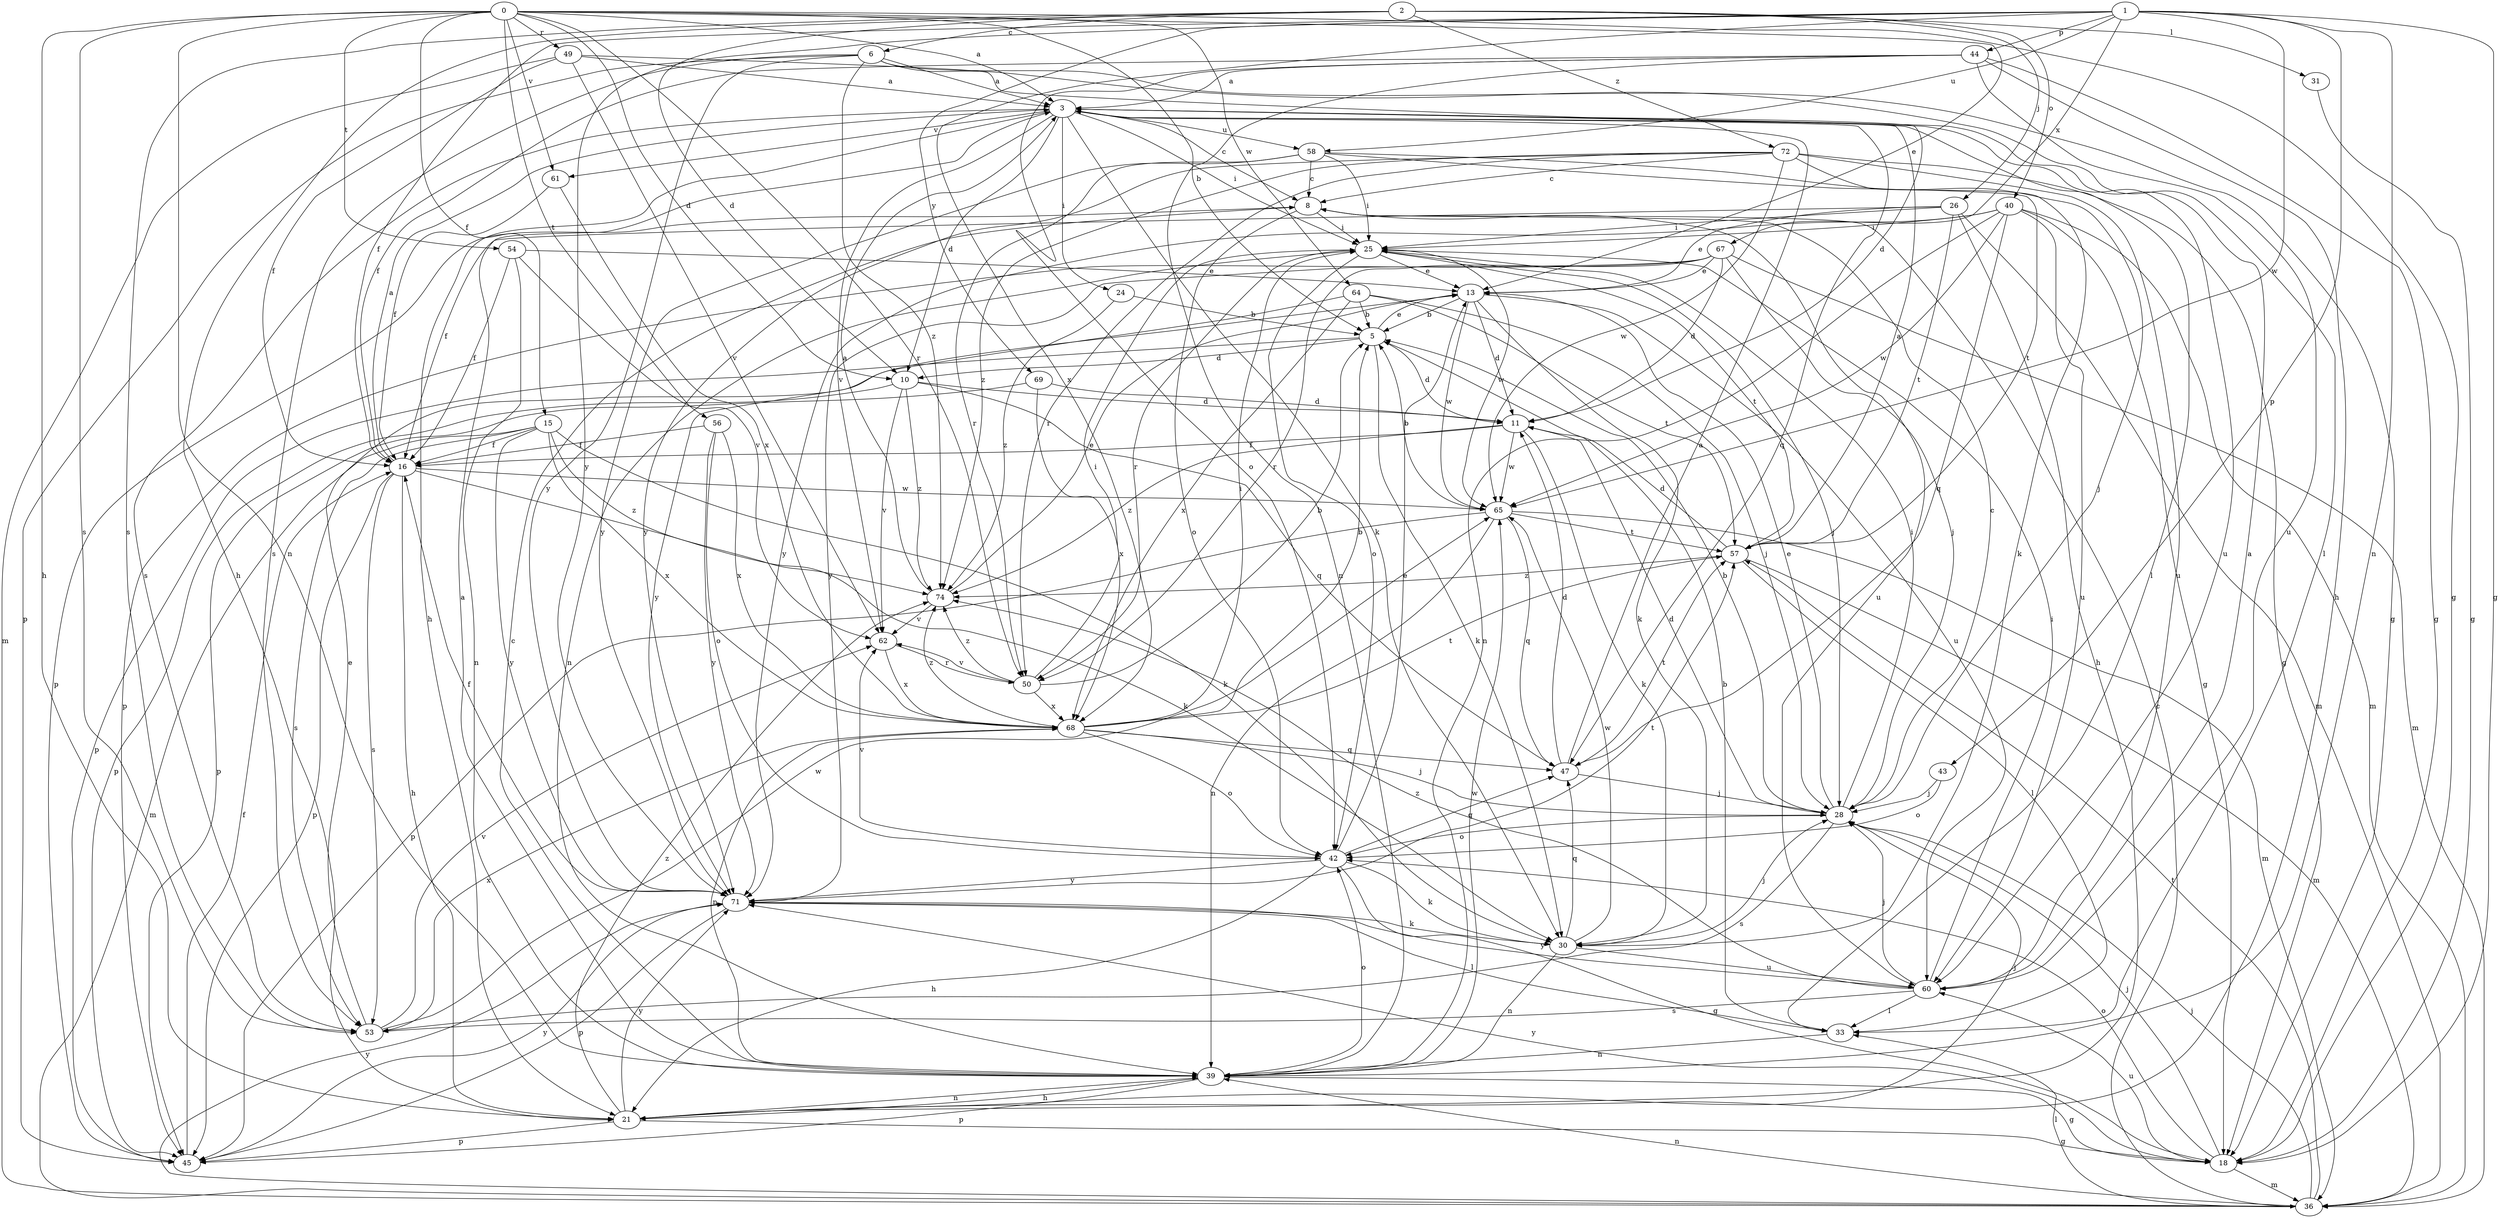 strict digraph  {
0;
1;
2;
3;
5;
6;
8;
10;
11;
13;
15;
16;
18;
21;
24;
25;
26;
28;
30;
31;
33;
36;
39;
40;
42;
43;
44;
45;
47;
49;
50;
53;
54;
56;
57;
58;
60;
61;
62;
64;
65;
67;
68;
69;
71;
72;
74;
0 -> 3  [label=a];
0 -> 5  [label=b];
0 -> 10  [label=d];
0 -> 13  [label=e];
0 -> 15  [label=f];
0 -> 18  [label=g];
0 -> 21  [label=h];
0 -> 39  [label=n];
0 -> 49  [label=r];
0 -> 50  [label=r];
0 -> 53  [label=s];
0 -> 54  [label=t];
0 -> 56  [label=t];
0 -> 61  [label=v];
0 -> 64  [label=w];
1 -> 16  [label=f];
1 -> 18  [label=g];
1 -> 39  [label=n];
1 -> 43  [label=p];
1 -> 44  [label=p];
1 -> 58  [label=u];
1 -> 65  [label=w];
1 -> 67  [label=x];
1 -> 68  [label=x];
1 -> 69  [label=y];
1 -> 71  [label=y];
2 -> 6  [label=c];
2 -> 10  [label=d];
2 -> 21  [label=h];
2 -> 26  [label=j];
2 -> 31  [label=l];
2 -> 40  [label=o];
2 -> 53  [label=s];
2 -> 72  [label=z];
3 -> 8  [label=c];
3 -> 10  [label=d];
3 -> 21  [label=h];
3 -> 24  [label=i];
3 -> 25  [label=i];
3 -> 30  [label=k];
3 -> 33  [label=l];
3 -> 47  [label=q];
3 -> 53  [label=s];
3 -> 58  [label=u];
3 -> 60  [label=u];
3 -> 61  [label=v];
3 -> 62  [label=v];
5 -> 10  [label=d];
5 -> 11  [label=d];
5 -> 13  [label=e];
5 -> 30  [label=k];
5 -> 45  [label=p];
6 -> 3  [label=a];
6 -> 18  [label=g];
6 -> 33  [label=l];
6 -> 45  [label=p];
6 -> 53  [label=s];
6 -> 71  [label=y];
6 -> 74  [label=z];
8 -> 25  [label=i];
8 -> 42  [label=o];
8 -> 45  [label=p];
8 -> 60  [label=u];
10 -> 11  [label=d];
10 -> 45  [label=p];
10 -> 47  [label=q];
10 -> 62  [label=v];
10 -> 74  [label=z];
11 -> 16  [label=f];
11 -> 30  [label=k];
11 -> 65  [label=w];
11 -> 74  [label=z];
13 -> 5  [label=b];
13 -> 11  [label=d];
13 -> 30  [label=k];
13 -> 60  [label=u];
13 -> 65  [label=w];
15 -> 16  [label=f];
15 -> 30  [label=k];
15 -> 36  [label=m];
15 -> 53  [label=s];
15 -> 68  [label=x];
15 -> 71  [label=y];
15 -> 74  [label=z];
16 -> 3  [label=a];
16 -> 21  [label=h];
16 -> 30  [label=k];
16 -> 45  [label=p];
16 -> 53  [label=s];
16 -> 65  [label=w];
18 -> 28  [label=j];
18 -> 36  [label=m];
18 -> 42  [label=o];
18 -> 60  [label=u];
18 -> 71  [label=y];
21 -> 18  [label=g];
21 -> 28  [label=j];
21 -> 39  [label=n];
21 -> 45  [label=p];
21 -> 71  [label=y];
21 -> 74  [label=z];
24 -> 5  [label=b];
24 -> 74  [label=z];
25 -> 13  [label=e];
25 -> 28  [label=j];
25 -> 39  [label=n];
25 -> 42  [label=o];
25 -> 50  [label=r];
25 -> 57  [label=t];
25 -> 65  [label=w];
26 -> 13  [label=e];
26 -> 16  [label=f];
26 -> 21  [label=h];
26 -> 25  [label=i];
26 -> 36  [label=m];
26 -> 57  [label=t];
28 -> 5  [label=b];
28 -> 8  [label=c];
28 -> 11  [label=d];
28 -> 13  [label=e];
28 -> 25  [label=i];
28 -> 42  [label=o];
28 -> 53  [label=s];
30 -> 28  [label=j];
30 -> 39  [label=n];
30 -> 47  [label=q];
30 -> 60  [label=u];
30 -> 65  [label=w];
31 -> 18  [label=g];
33 -> 5  [label=b];
33 -> 39  [label=n];
36 -> 8  [label=c];
36 -> 28  [label=j];
36 -> 33  [label=l];
36 -> 39  [label=n];
36 -> 57  [label=t];
36 -> 71  [label=y];
39 -> 3  [label=a];
39 -> 8  [label=c];
39 -> 18  [label=g];
39 -> 21  [label=h];
39 -> 42  [label=o];
39 -> 45  [label=p];
39 -> 65  [label=w];
40 -> 18  [label=g];
40 -> 25  [label=i];
40 -> 36  [label=m];
40 -> 39  [label=n];
40 -> 47  [label=q];
40 -> 60  [label=u];
40 -> 65  [label=w];
40 -> 71  [label=y];
42 -> 13  [label=e];
42 -> 18  [label=g];
42 -> 21  [label=h];
42 -> 30  [label=k];
42 -> 47  [label=q];
42 -> 62  [label=v];
42 -> 71  [label=y];
43 -> 28  [label=j];
43 -> 42  [label=o];
44 -> 3  [label=a];
44 -> 16  [label=f];
44 -> 18  [label=g];
44 -> 21  [label=h];
44 -> 39  [label=n];
44 -> 42  [label=o];
44 -> 60  [label=u];
45 -> 16  [label=f];
45 -> 71  [label=y];
47 -> 3  [label=a];
47 -> 11  [label=d];
47 -> 28  [label=j];
47 -> 57  [label=t];
49 -> 3  [label=a];
49 -> 11  [label=d];
49 -> 16  [label=f];
49 -> 36  [label=m];
49 -> 62  [label=v];
50 -> 5  [label=b];
50 -> 25  [label=i];
50 -> 62  [label=v];
50 -> 68  [label=x];
50 -> 74  [label=z];
53 -> 13  [label=e];
53 -> 62  [label=v];
53 -> 65  [label=w];
53 -> 68  [label=x];
54 -> 13  [label=e];
54 -> 16  [label=f];
54 -> 39  [label=n];
54 -> 62  [label=v];
56 -> 16  [label=f];
56 -> 42  [label=o];
56 -> 68  [label=x];
56 -> 71  [label=y];
57 -> 3  [label=a];
57 -> 11  [label=d];
57 -> 33  [label=l];
57 -> 36  [label=m];
57 -> 74  [label=z];
58 -> 8  [label=c];
58 -> 25  [label=i];
58 -> 28  [label=j];
58 -> 50  [label=r];
58 -> 57  [label=t];
58 -> 71  [label=y];
60 -> 3  [label=a];
60 -> 25  [label=i];
60 -> 28  [label=j];
60 -> 33  [label=l];
60 -> 53  [label=s];
60 -> 71  [label=y];
60 -> 74  [label=z];
61 -> 16  [label=f];
61 -> 68  [label=x];
62 -> 50  [label=r];
62 -> 68  [label=x];
64 -> 5  [label=b];
64 -> 28  [label=j];
64 -> 57  [label=t];
64 -> 68  [label=x];
64 -> 71  [label=y];
65 -> 5  [label=b];
65 -> 36  [label=m];
65 -> 39  [label=n];
65 -> 45  [label=p];
65 -> 47  [label=q];
65 -> 57  [label=t];
67 -> 11  [label=d];
67 -> 13  [label=e];
67 -> 28  [label=j];
67 -> 36  [label=m];
67 -> 45  [label=p];
67 -> 50  [label=r];
67 -> 71  [label=y];
68 -> 5  [label=b];
68 -> 25  [label=i];
68 -> 28  [label=j];
68 -> 39  [label=n];
68 -> 42  [label=o];
68 -> 47  [label=q];
68 -> 57  [label=t];
68 -> 74  [label=z];
69 -> 11  [label=d];
69 -> 45  [label=p];
69 -> 68  [label=x];
71 -> 16  [label=f];
71 -> 30  [label=k];
71 -> 33  [label=l];
71 -> 45  [label=p];
71 -> 57  [label=t];
72 -> 8  [label=c];
72 -> 18  [label=g];
72 -> 30  [label=k];
72 -> 50  [label=r];
72 -> 60  [label=u];
72 -> 65  [label=w];
72 -> 71  [label=y];
72 -> 74  [label=z];
74 -> 3  [label=a];
74 -> 13  [label=e];
74 -> 62  [label=v];
}
